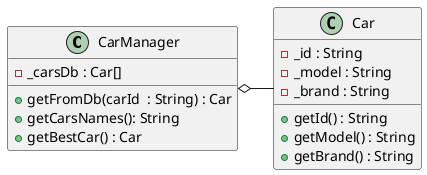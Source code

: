 @startuml
'https://plantuml.com/class-diagram

class CarManager
class Car

class CarManager {
- _carsDb : Car[]
+ getFromDb(carId  : String) : Car
+ getCarsNames(): String
+ getBestCar() : Car
}
class Car {
- _id : String
- _model : String
- _brand : String
+ getId() : String
+ getModel() : String
+ getBrand() : String
}

CarManager o- Car

@enduml